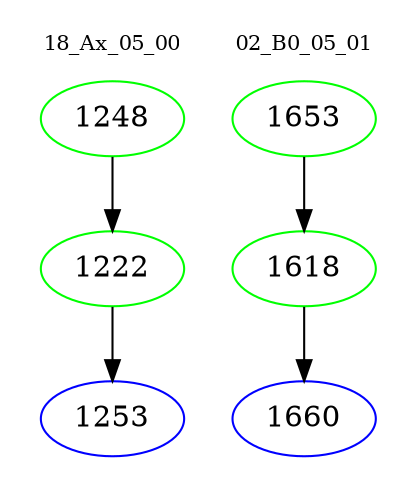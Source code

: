 digraph{
subgraph cluster_0 {
color = white
label = "18_Ax_05_00";
fontsize=10;
T0_1248 [label="1248", color="green"]
T0_1248 -> T0_1222 [color="black"]
T0_1222 [label="1222", color="green"]
T0_1222 -> T0_1253 [color="black"]
T0_1253 [label="1253", color="blue"]
}
subgraph cluster_1 {
color = white
label = "02_B0_05_01";
fontsize=10;
T1_1653 [label="1653", color="green"]
T1_1653 -> T1_1618 [color="black"]
T1_1618 [label="1618", color="green"]
T1_1618 -> T1_1660 [color="black"]
T1_1660 [label="1660", color="blue"]
}
}
